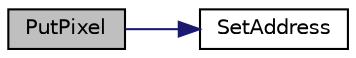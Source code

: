 digraph "PutPixel"
{
  edge [fontname="Helvetica",fontsize="10",labelfontname="Helvetica",labelfontsize="10"];
  node [fontname="Helvetica",fontsize="10",shape=record];
  rankdir="LR";
  Node1 [label="PutPixel",height=0.2,width=0.4,color="black", fillcolor="grey75", style="filled", fontcolor="black"];
  Node1 -> Node2 [color="midnightblue",fontsize="10",style="solid"];
  Node2 [label="SetAddress",height=0.2,width=0.4,color="black", fillcolor="white", style="filled",URL="$_h_i_t1270_8c.html#a4d5ae5111ae8940f60d4d66bc660a699"];
}
